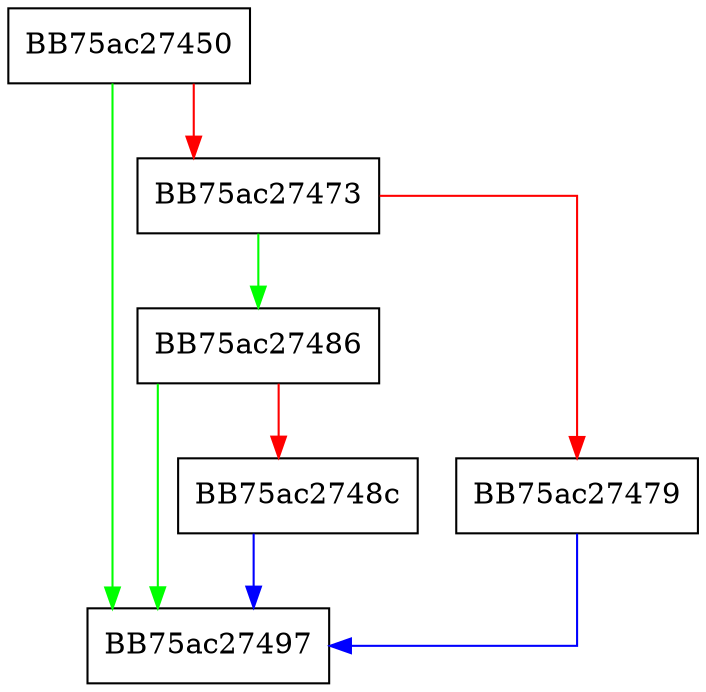 digraph ZSTD_getSequenceLength {
  node [shape="box"];
  graph [splines=ortho];
  BB75ac27450 -> BB75ac27497 [color="green"];
  BB75ac27450 -> BB75ac27473 [color="red"];
  BB75ac27473 -> BB75ac27486 [color="green"];
  BB75ac27473 -> BB75ac27479 [color="red"];
  BB75ac27479 -> BB75ac27497 [color="blue"];
  BB75ac27486 -> BB75ac27497 [color="green"];
  BB75ac27486 -> BB75ac2748c [color="red"];
  BB75ac2748c -> BB75ac27497 [color="blue"];
}